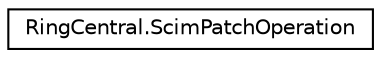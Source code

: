 digraph "Graphical Class Hierarchy"
{
 // LATEX_PDF_SIZE
  edge [fontname="Helvetica",fontsize="10",labelfontname="Helvetica",labelfontsize="10"];
  node [fontname="Helvetica",fontsize="10",shape=record];
  rankdir="LR";
  Node0 [label="RingCentral.ScimPatchOperation",height=0.2,width=0.4,color="black", fillcolor="white", style="filled",URL="$classRingCentral_1_1ScimPatchOperation.html",tooltip=" "];
}
